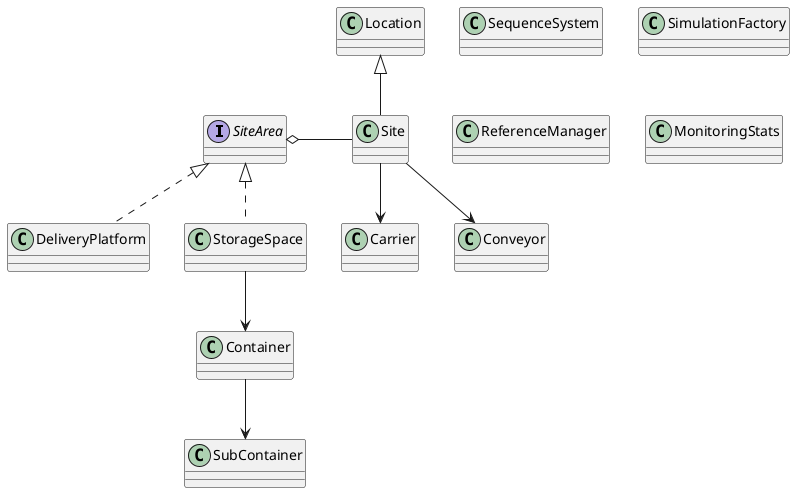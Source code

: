 @startuml(id=logistics)

    interface SiteArea {}
    class DeliveryPlatform {}
    class StorageSpace {}

    DeliveryPlatform .up.|> SiteArea
    StorageSpace .up.|> SiteArea

    class Container {}
    class SubContainer {}

    StorageSpace --> Container
    Container --> SubContainer

    class Location {}
    class Site {}

    Site -up-|> Location
    Site -left-o SiteArea

    class Carrier {}
    class Conveyor {}

    Site --> Carrier
    Site --> Conveyor

    class SequenceSystem {}
    class SimulationFactory {}
    class ReferenceManager {}
    class MonitoringStats {}

@enduml
